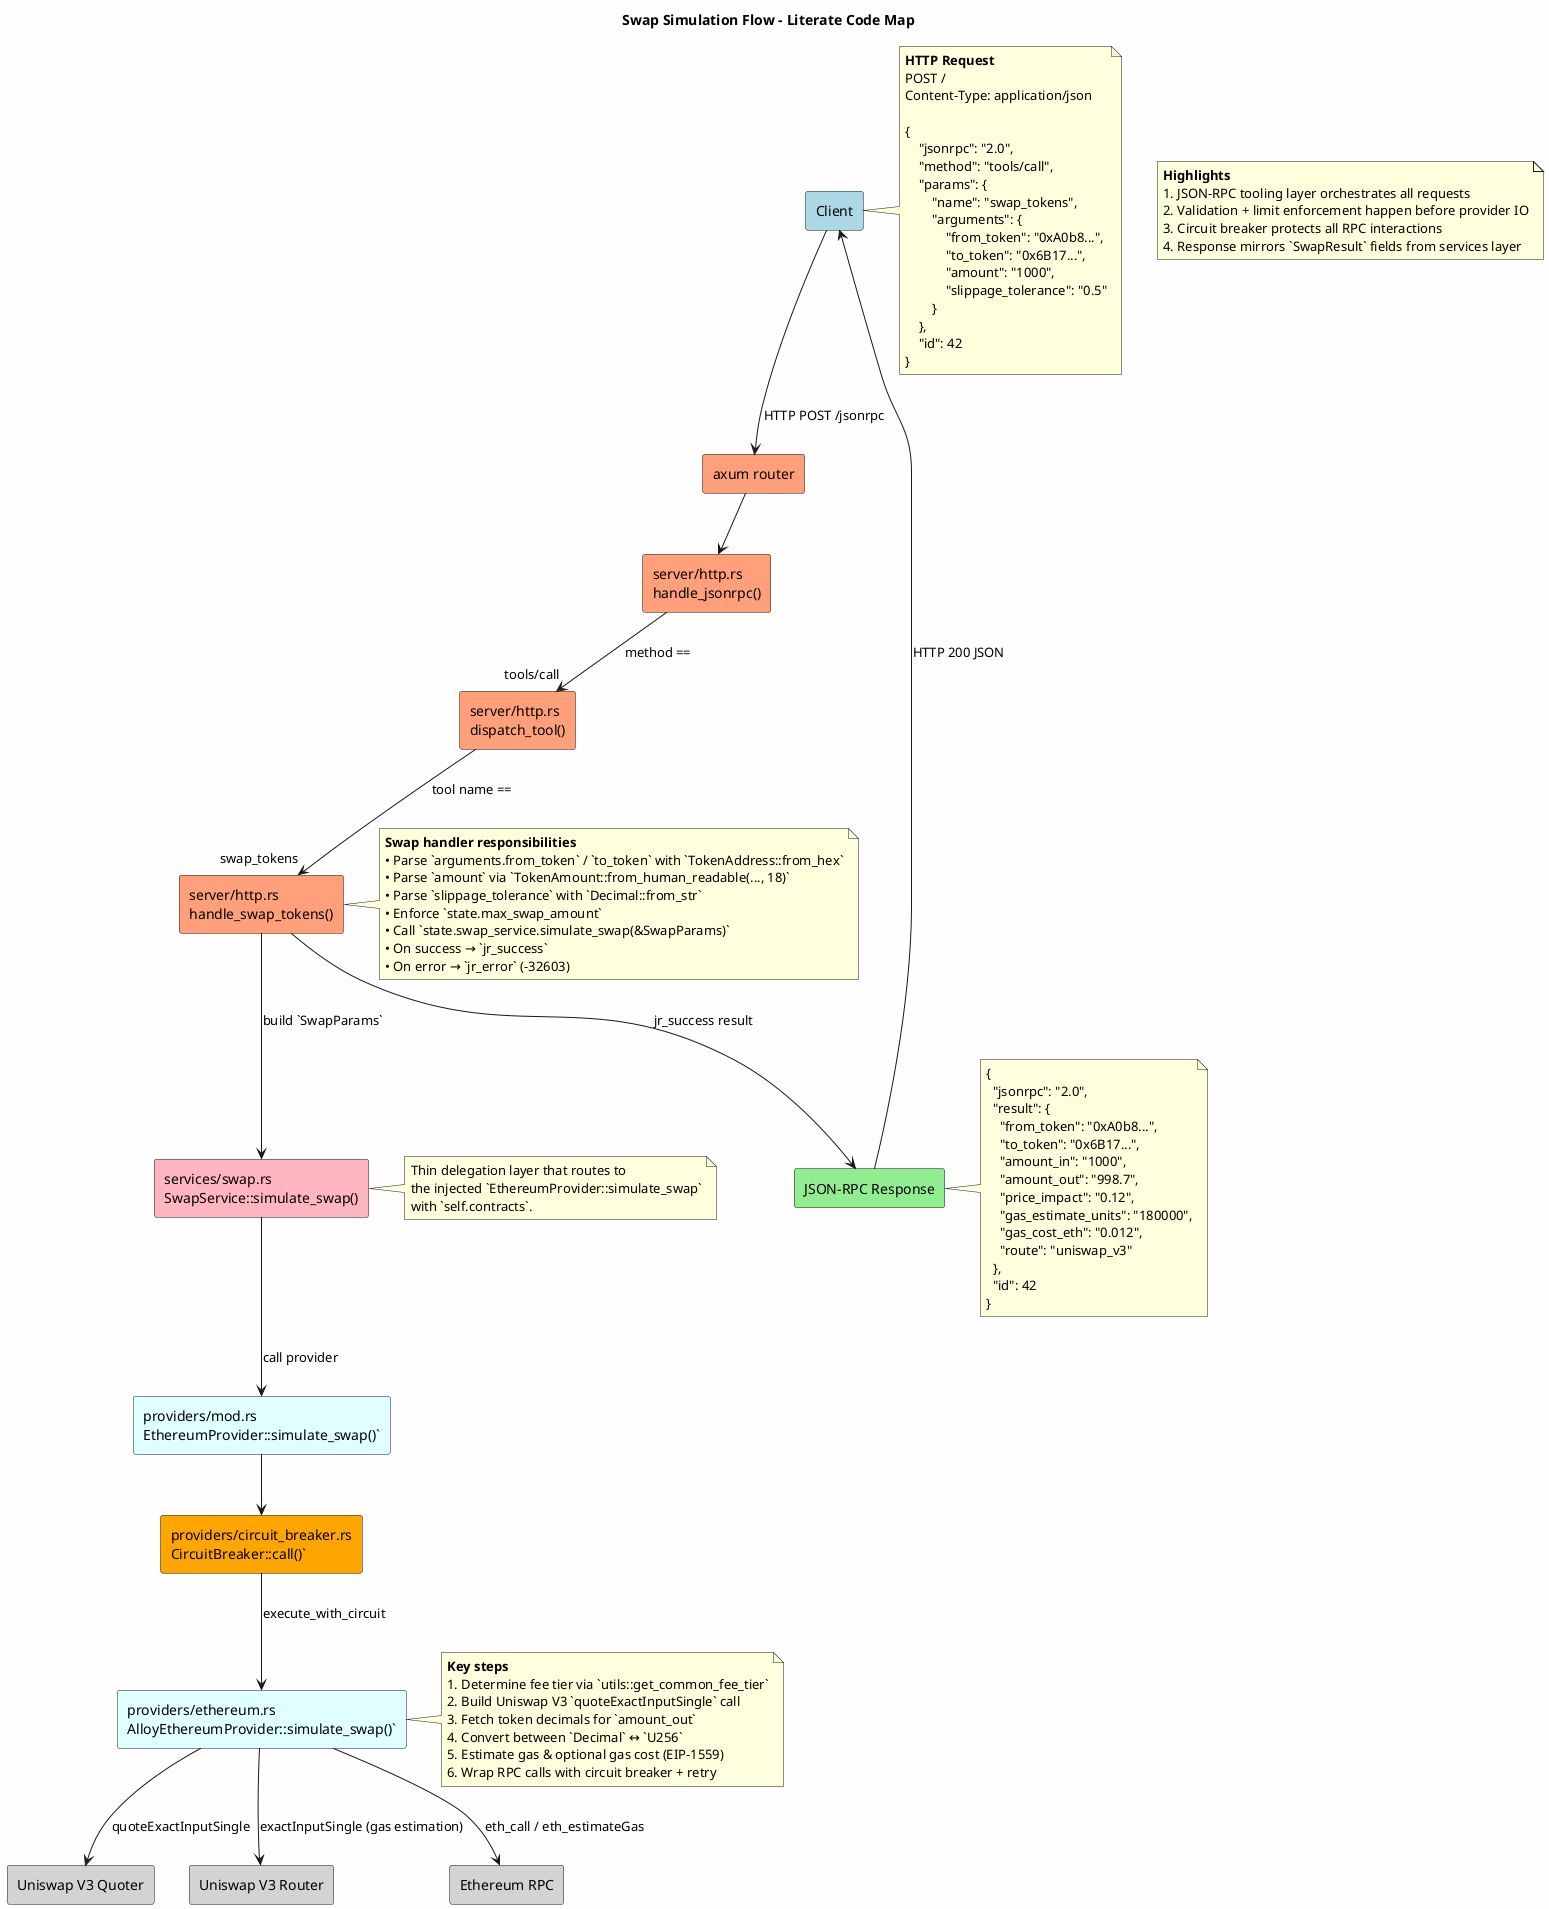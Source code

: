 @startuml swap_simulation_flow
!define RECTANGLE class

skinparam backgroundColor #FEFEFE
skinparam componentStyle uml2

title Swap Simulation Flow - Literate Code Map

rectangle "Client" as client #lightblue
note right of client
    **HTTP Request**
    POST /
    Content-Type: application/json

    {
        "jsonrpc": "2.0",
        "method": "tools/call",
        "params": {
            "name": "swap_tokens",
            "arguments": {
                "from_token": "0xA0b8...",
                "to_token": "0x6B17...",
                "amount": "1000",
                "slippage_tolerance": "0.5"
            }
        },
        "id": 42
    }
end note

rectangle "axum router" as router #lightsalmon
rectangle "server/http.rs\nhandle_jsonrpc()" as handle_jsonrpc #lightsalmon
rectangle "server/http.rs\ndispatch_tool()" as dispatch_tool #lightsalmon
rectangle "server/http.rs\nhandle_swap_tokens()" as handle_swap_tokens #lightsalmon

note right of handle_swap_tokens
    **Swap handler responsibilities**
    • Parse `arguments.from_token` / `to_token` with `TokenAddress::from_hex`
    • Parse `amount` via `TokenAmount::from_human_readable(..., 18)`
    • Parse `slippage_tolerance` with `Decimal::from_str`
    • Enforce `state.max_swap_amount`
    • Call `state.swap_service.simulate_swap(&SwapParams)`
    • On success → `jr_success`
    • On error → `jr_error` (-32603)
end note

rectangle "services/swap.rs\nSwapService::simulate_swap()" as swap_service #lightpink
note right of swap_service
    Thin delegation layer that routes to
    the injected `EthereumProvider::simulate_swap`
    with `self.contracts`.
end note

rectangle "providers/mod.rs\nEthereumProvider::simulate_swap()`" as provider_trait #lightcyan
rectangle "providers/circuit_breaker.rs\nCircuitBreaker::call()`" as circuit_breaker #orange
rectangle "providers/ethereum.rs\nAlloyEthereumProvider::simulate_swap()`" as alloy_sim #lightcyan
note right of alloy_sim
    **Key steps**
    1. Determine fee tier via `utils::get_common_fee_tier`
    2. Build Uniswap V3 `quoteExactInputSingle` call
    3. Fetch token decimals for `amount_out`
    4. Convert between `Decimal` ↔ `U256`
    5. Estimate gas & optional gas cost (EIP-1559)
    6. Wrap RPC calls with circuit breaker + retry
end note

rectangle "Uniswap V3 Quoter" as quoter #lightgray
rectangle "Uniswap V3 Router" as router_contract #lightgray
rectangle "Ethereum RPC" as rpc #lightgray

rectangle "JSON-RPC Response" as response #lightgreen
note right of response
    {
      "jsonrpc": "2.0",
      "result": {
        "from_token": "0xA0b8...",
        "to_token": "0x6B17...",
        "amount_in": "1000",
        "amount_out": "998.7",
        "price_impact": "0.12",
        "gas_estimate_units": "180000",
        "gas_cost_eth": "0.012",
        "route": "uniswap_v3"
      },
      "id": 42
    }
end note

client --> router : HTTP POST /jsonrpc
router --> handle_jsonrpc
handle_jsonrpc --> dispatch_tool : method == "tools/call"
dispatch_tool --> handle_swap_tokens : tool name == "swap_tokens"
handle_swap_tokens --> swap_service : build `SwapParams`
swap_service --> provider_trait : call provider
provider_trait --> circuit_breaker
circuit_breaker --> alloy_sim : execute_with_circuit
alloy_sim --> quoter : quoteExactInputSingle
alloy_sim --> router_contract : exactInputSingle (gas estimation)
alloy_sim --> rpc : eth_call / eth_estimateGas
handle_swap_tokens --> response : jr_success result
response --> client : HTTP 200 JSON

note as N1
    **Highlights**
    1. JSON-RPC tooling layer orchestrates all requests
    2. Validation + limit enforcement happen before provider IO
    3. Circuit breaker protects all RPC interactions
    4. Response mirrors `SwapResult` fields from services layer
end note

@enduml
